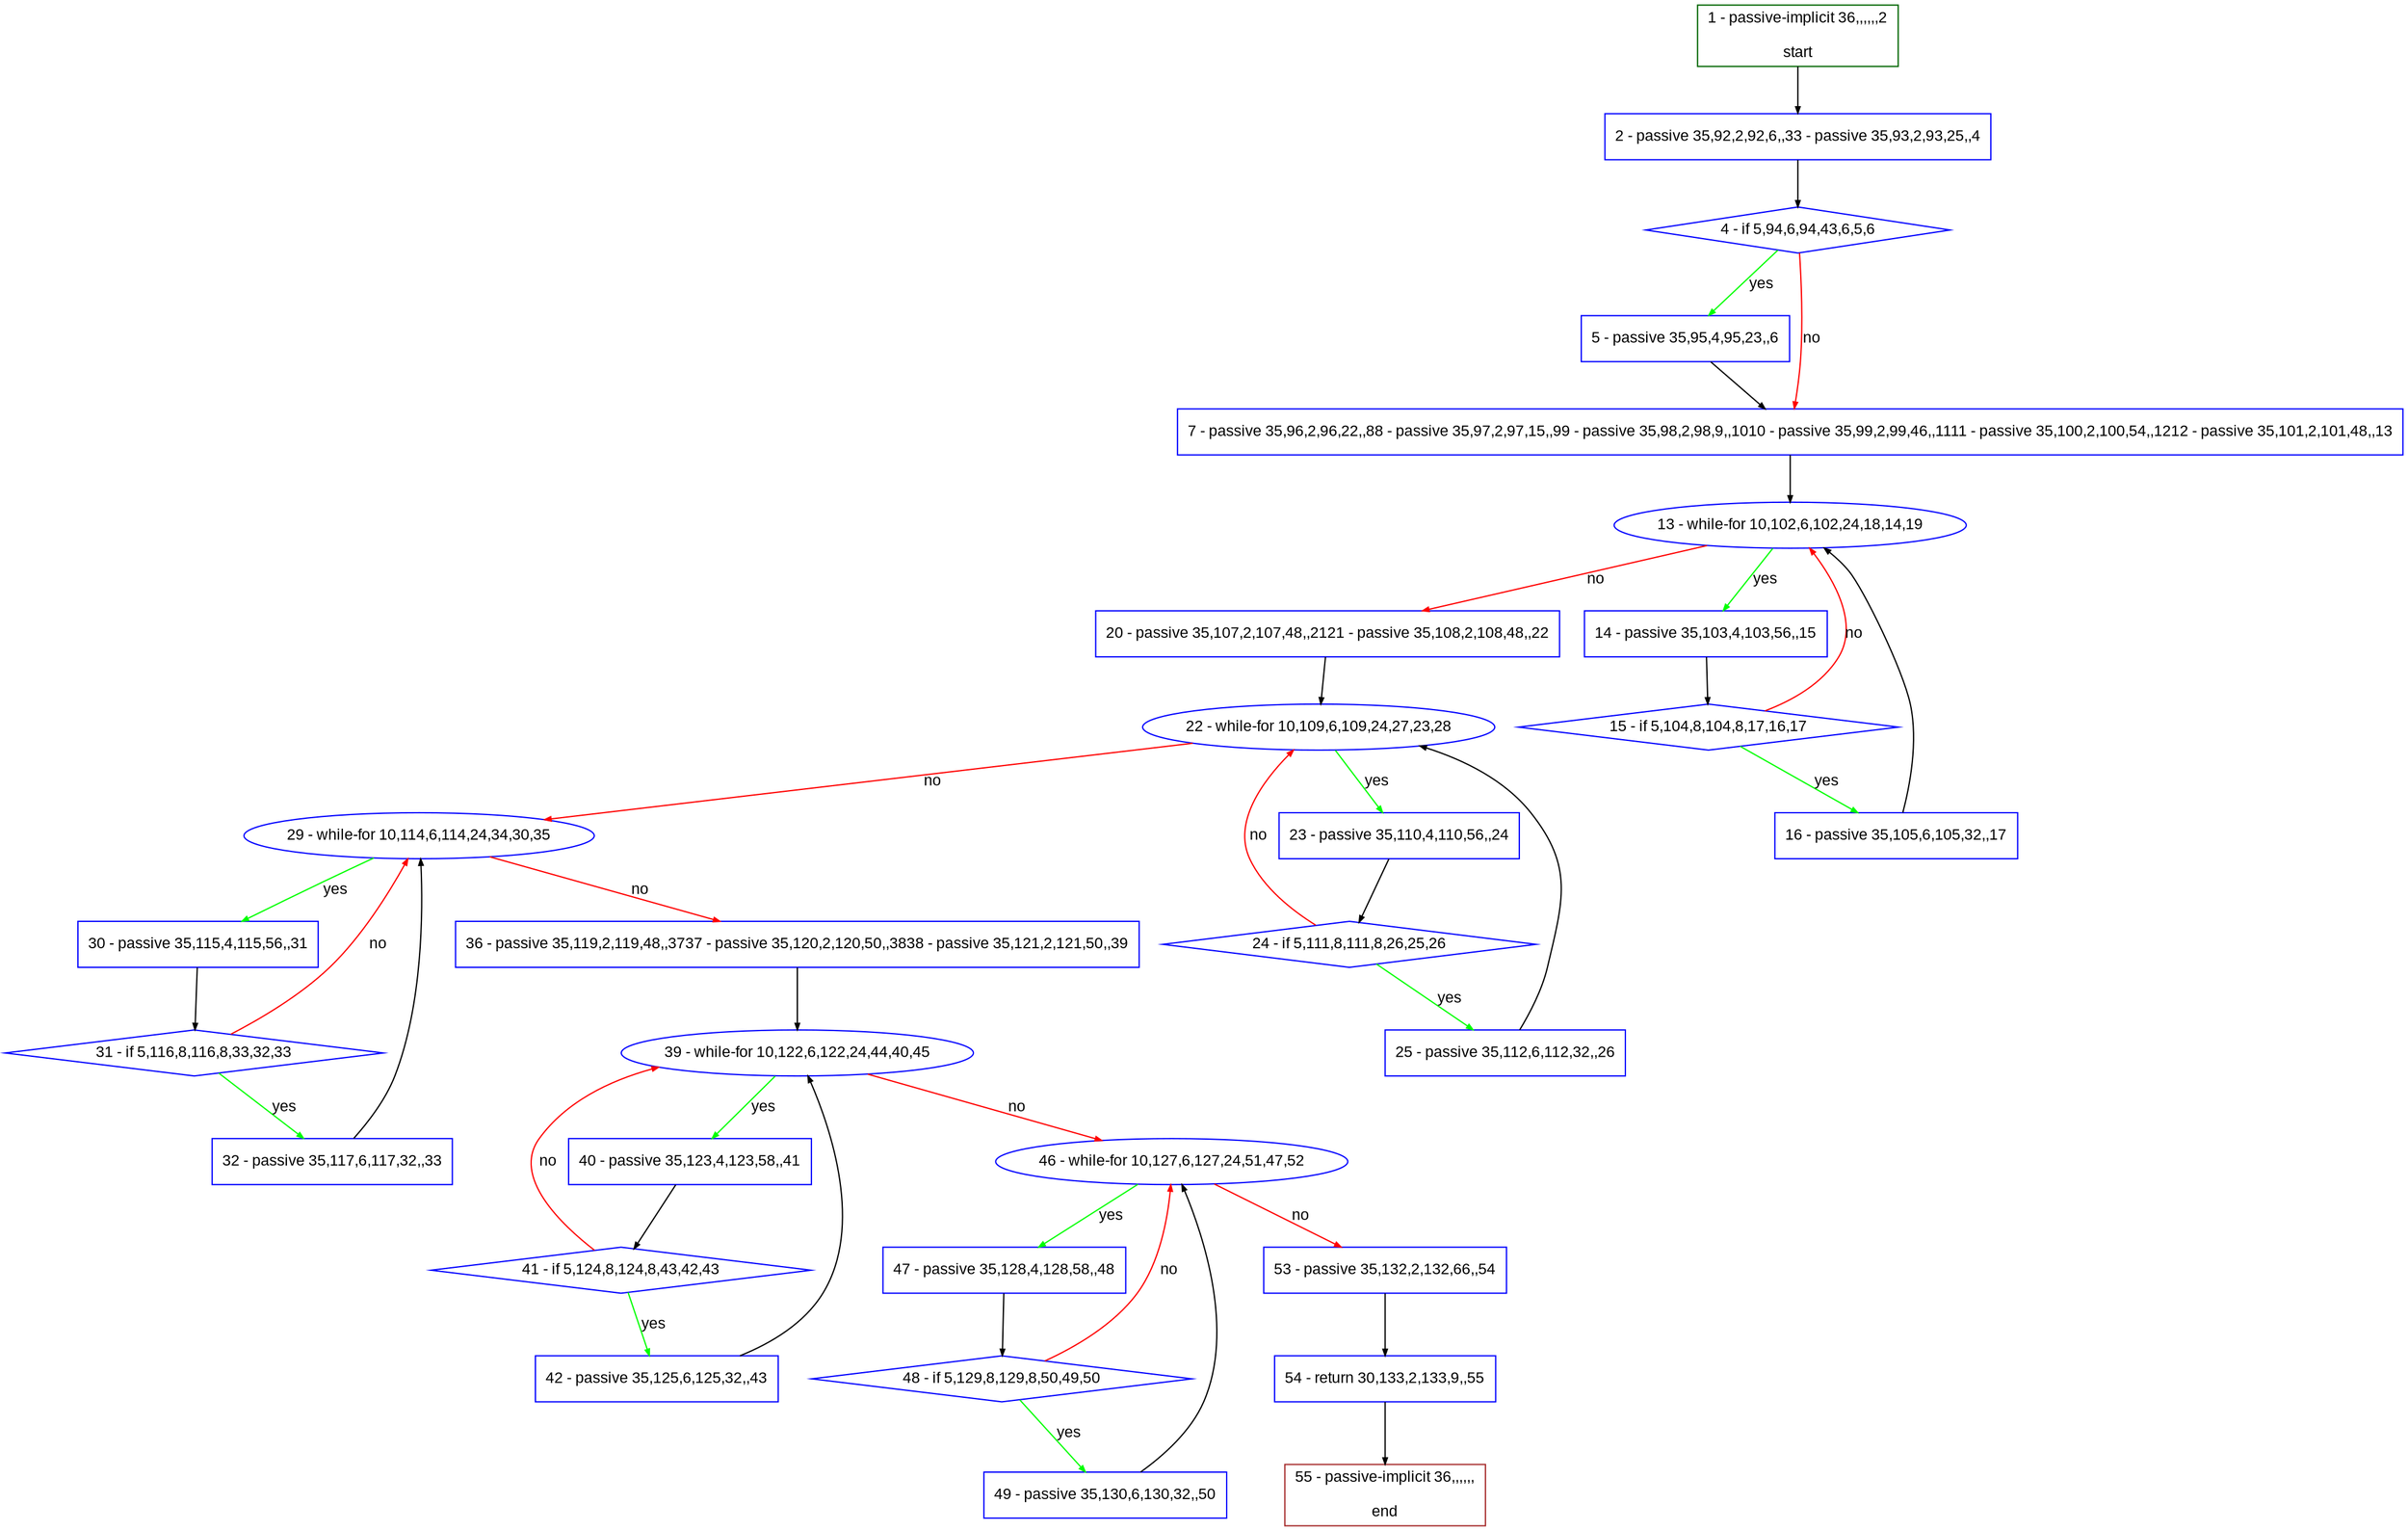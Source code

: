 digraph "" {
  graph [pack="true", label="", fontsize="12", packmode="clust", fontname="Arial", fillcolor="#FFFFCC", bgcolor="white", style="rounded,filled", compound="true"];
  node [node_initialized="no", label="", color="grey", fontsize="12", fillcolor="white", fontname="Arial", style="filled", shape="rectangle", compound="true", fixedsize="false"];
  edge [fontcolor="black", arrowhead="normal", arrowtail="none", arrowsize="0.5", ltail="", label="", color="black", fontsize="12", lhead="", fontname="Arial", dir="forward", compound="true"];
  __N1 [label="2 - passive 35,92,2,92,6,,33 - passive 35,93,2,93,25,,4", color="#0000ff", fillcolor="#ffffff", style="filled", shape="box"];
  __N2 [label="1 - passive-implicit 36,,,,,,2\n\nstart", color="#006400", fillcolor="#ffffff", style="filled", shape="box"];
  __N3 [label="4 - if 5,94,6,94,43,6,5,6", color="#0000ff", fillcolor="#ffffff", style="filled", shape="diamond"];
  __N4 [label="5 - passive 35,95,4,95,23,,6", color="#0000ff", fillcolor="#ffffff", style="filled", shape="box"];
  __N5 [label="7 - passive 35,96,2,96,22,,88 - passive 35,97,2,97,15,,99 - passive 35,98,2,98,9,,1010 - passive 35,99,2,99,46,,1111 - passive 35,100,2,100,54,,1212 - passive 35,101,2,101,48,,13", color="#0000ff", fillcolor="#ffffff", style="filled", shape="box"];
  __N6 [label="13 - while-for 10,102,6,102,24,18,14,19", color="#0000ff", fillcolor="#ffffff", style="filled", shape="oval"];
  __N7 [label="14 - passive 35,103,4,103,56,,15", color="#0000ff", fillcolor="#ffffff", style="filled", shape="box"];
  __N8 [label="20 - passive 35,107,2,107,48,,2121 - passive 35,108,2,108,48,,22", color="#0000ff", fillcolor="#ffffff", style="filled", shape="box"];
  __N9 [label="15 - if 5,104,8,104,8,17,16,17", color="#0000ff", fillcolor="#ffffff", style="filled", shape="diamond"];
  __N10 [label="16 - passive 35,105,6,105,32,,17", color="#0000ff", fillcolor="#ffffff", style="filled", shape="box"];
  __N11 [label="22 - while-for 10,109,6,109,24,27,23,28", color="#0000ff", fillcolor="#ffffff", style="filled", shape="oval"];
  __N12 [label="23 - passive 35,110,4,110,56,,24", color="#0000ff", fillcolor="#ffffff", style="filled", shape="box"];
  __N13 [label="29 - while-for 10,114,6,114,24,34,30,35", color="#0000ff", fillcolor="#ffffff", style="filled", shape="oval"];
  __N14 [label="24 - if 5,111,8,111,8,26,25,26", color="#0000ff", fillcolor="#ffffff", style="filled", shape="diamond"];
  __N15 [label="25 - passive 35,112,6,112,32,,26", color="#0000ff", fillcolor="#ffffff", style="filled", shape="box"];
  __N16 [label="30 - passive 35,115,4,115,56,,31", color="#0000ff", fillcolor="#ffffff", style="filled", shape="box"];
  __N17 [label="36 - passive 35,119,2,119,48,,3737 - passive 35,120,2,120,50,,3838 - passive 35,121,2,121,50,,39", color="#0000ff", fillcolor="#ffffff", style="filled", shape="box"];
  __N18 [label="31 - if 5,116,8,116,8,33,32,33", color="#0000ff", fillcolor="#ffffff", style="filled", shape="diamond"];
  __N19 [label="32 - passive 35,117,6,117,32,,33", color="#0000ff", fillcolor="#ffffff", style="filled", shape="box"];
  __N20 [label="39 - while-for 10,122,6,122,24,44,40,45", color="#0000ff", fillcolor="#ffffff", style="filled", shape="oval"];
  __N21 [label="40 - passive 35,123,4,123,58,,41", color="#0000ff", fillcolor="#ffffff", style="filled", shape="box"];
  __N22 [label="46 - while-for 10,127,6,127,24,51,47,52", color="#0000ff", fillcolor="#ffffff", style="filled", shape="oval"];
  __N23 [label="41 - if 5,124,8,124,8,43,42,43", color="#0000ff", fillcolor="#ffffff", style="filled", shape="diamond"];
  __N24 [label="42 - passive 35,125,6,125,32,,43", color="#0000ff", fillcolor="#ffffff", style="filled", shape="box"];
  __N25 [label="47 - passive 35,128,4,128,58,,48", color="#0000ff", fillcolor="#ffffff", style="filled", shape="box"];
  __N26 [label="53 - passive 35,132,2,132,66,,54", color="#0000ff", fillcolor="#ffffff", style="filled", shape="box"];
  __N27 [label="48 - if 5,129,8,129,8,50,49,50", color="#0000ff", fillcolor="#ffffff", style="filled", shape="diamond"];
  __N28 [label="49 - passive 35,130,6,130,32,,50", color="#0000ff", fillcolor="#ffffff", style="filled", shape="box"];
  __N29 [label="54 - return 30,133,2,133,9,,55", color="#0000ff", fillcolor="#ffffff", style="filled", shape="box"];
  __N30 [label="55 - passive-implicit 36,,,,,,\n\nend", color="#a52a2a", fillcolor="#ffffff", style="filled", shape="box"];
  __N2 -> __N1 [arrowhead="normal", arrowtail="none", color="#000000", label="", dir="forward"];
  __N1 -> __N3 [arrowhead="normal", arrowtail="none", color="#000000", label="", dir="forward"];
  __N3 -> __N4 [arrowhead="normal", arrowtail="none", color="#00ff00", label="yes", dir="forward"];
  __N3 -> __N5 [arrowhead="normal", arrowtail="none", color="#ff0000", label="no", dir="forward"];
  __N4 -> __N5 [arrowhead="normal", arrowtail="none", color="#000000", label="", dir="forward"];
  __N5 -> __N6 [arrowhead="normal", arrowtail="none", color="#000000", label="", dir="forward"];
  __N6 -> __N7 [arrowhead="normal", arrowtail="none", color="#00ff00", label="yes", dir="forward"];
  __N6 -> __N8 [arrowhead="normal", arrowtail="none", color="#ff0000", label="no", dir="forward"];
  __N7 -> __N9 [arrowhead="normal", arrowtail="none", color="#000000", label="", dir="forward"];
  __N9 -> __N6 [arrowhead="normal", arrowtail="none", color="#ff0000", label="no", dir="forward"];
  __N9 -> __N10 [arrowhead="normal", arrowtail="none", color="#00ff00", label="yes", dir="forward"];
  __N10 -> __N6 [arrowhead="normal", arrowtail="none", color="#000000", label="", dir="forward"];
  __N8 -> __N11 [arrowhead="normal", arrowtail="none", color="#000000", label="", dir="forward"];
  __N11 -> __N12 [arrowhead="normal", arrowtail="none", color="#00ff00", label="yes", dir="forward"];
  __N11 -> __N13 [arrowhead="normal", arrowtail="none", color="#ff0000", label="no", dir="forward"];
  __N12 -> __N14 [arrowhead="normal", arrowtail="none", color="#000000", label="", dir="forward"];
  __N14 -> __N11 [arrowhead="normal", arrowtail="none", color="#ff0000", label="no", dir="forward"];
  __N14 -> __N15 [arrowhead="normal", arrowtail="none", color="#00ff00", label="yes", dir="forward"];
  __N15 -> __N11 [arrowhead="normal", arrowtail="none", color="#000000", label="", dir="forward"];
  __N13 -> __N16 [arrowhead="normal", arrowtail="none", color="#00ff00", label="yes", dir="forward"];
  __N13 -> __N17 [arrowhead="normal", arrowtail="none", color="#ff0000", label="no", dir="forward"];
  __N16 -> __N18 [arrowhead="normal", arrowtail="none", color="#000000", label="", dir="forward"];
  __N18 -> __N13 [arrowhead="normal", arrowtail="none", color="#ff0000", label="no", dir="forward"];
  __N18 -> __N19 [arrowhead="normal", arrowtail="none", color="#00ff00", label="yes", dir="forward"];
  __N19 -> __N13 [arrowhead="normal", arrowtail="none", color="#000000", label="", dir="forward"];
  __N17 -> __N20 [arrowhead="normal", arrowtail="none", color="#000000", label="", dir="forward"];
  __N20 -> __N21 [arrowhead="normal", arrowtail="none", color="#00ff00", label="yes", dir="forward"];
  __N20 -> __N22 [arrowhead="normal", arrowtail="none", color="#ff0000", label="no", dir="forward"];
  __N21 -> __N23 [arrowhead="normal", arrowtail="none", color="#000000", label="", dir="forward"];
  __N23 -> __N20 [arrowhead="normal", arrowtail="none", color="#ff0000", label="no", dir="forward"];
  __N23 -> __N24 [arrowhead="normal", arrowtail="none", color="#00ff00", label="yes", dir="forward"];
  __N24 -> __N20 [arrowhead="normal", arrowtail="none", color="#000000", label="", dir="forward"];
  __N22 -> __N25 [arrowhead="normal", arrowtail="none", color="#00ff00", label="yes", dir="forward"];
  __N22 -> __N26 [arrowhead="normal", arrowtail="none", color="#ff0000", label="no", dir="forward"];
  __N25 -> __N27 [arrowhead="normal", arrowtail="none", color="#000000", label="", dir="forward"];
  __N27 -> __N22 [arrowhead="normal", arrowtail="none", color="#ff0000", label="no", dir="forward"];
  __N27 -> __N28 [arrowhead="normal", arrowtail="none", color="#00ff00", label="yes", dir="forward"];
  __N28 -> __N22 [arrowhead="normal", arrowtail="none", color="#000000", label="", dir="forward"];
  __N26 -> __N29 [arrowhead="normal", arrowtail="none", color="#000000", label="", dir="forward"];
  __N29 -> __N30 [arrowhead="normal", arrowtail="none", color="#000000", label="", dir="forward"];
}
